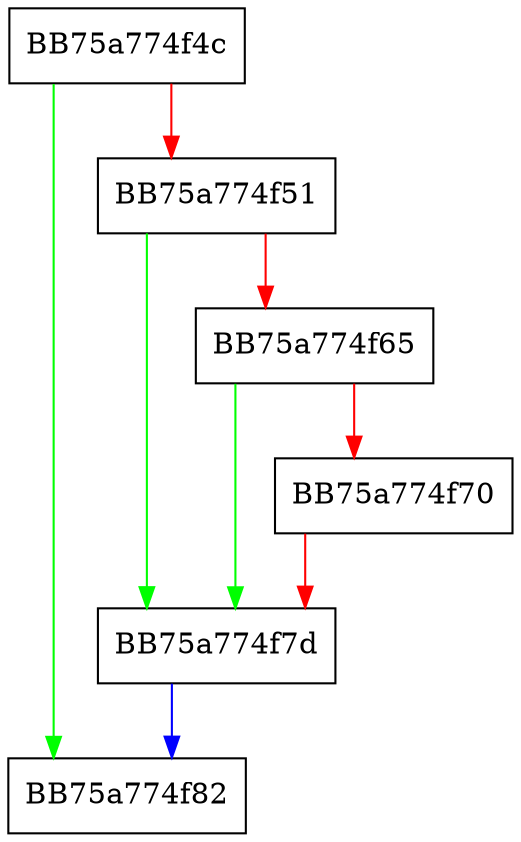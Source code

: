 digraph __acrt_locale_free_lc_time_if_unreferenced {
  node [shape="box"];
  graph [splines=ortho];
  BB75a774f4c -> BB75a774f82 [color="green"];
  BB75a774f4c -> BB75a774f51 [color="red"];
  BB75a774f51 -> BB75a774f7d [color="green"];
  BB75a774f51 -> BB75a774f65 [color="red"];
  BB75a774f65 -> BB75a774f7d [color="green"];
  BB75a774f65 -> BB75a774f70 [color="red"];
  BB75a774f70 -> BB75a774f7d [color="red"];
  BB75a774f7d -> BB75a774f82 [color="blue"];
}